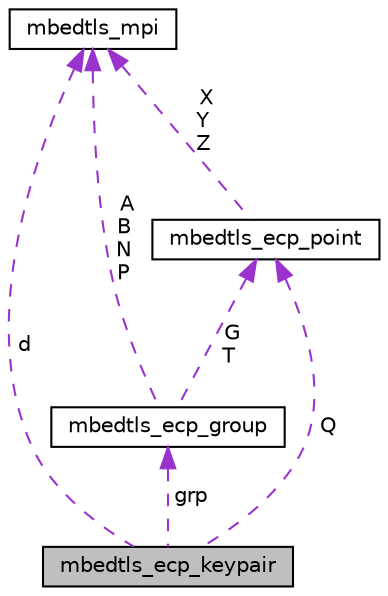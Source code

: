 digraph "mbedtls_ecp_keypair"
{
 // LATEX_PDF_SIZE
  edge [fontname="Helvetica",fontsize="10",labelfontname="Helvetica",labelfontsize="10"];
  node [fontname="Helvetica",fontsize="10",shape=record];
  Node1 [label="mbedtls_ecp_keypair",height=0.2,width=0.4,color="black", fillcolor="grey75", style="filled", fontcolor="black",tooltip="The ECP key-pair structure."];
  Node2 -> Node1 [dir="back",color="darkorchid3",fontsize="10",style="dashed",label=" grp" ,fontname="Helvetica"];
  Node2 [label="mbedtls_ecp_group",height=0.2,width=0.4,color="black", fillcolor="white", style="filled",URL="$d3/d9c/structmbedtls__ecp__group.html",tooltip="The ECP group structure."];
  Node3 -> Node2 [dir="back",color="darkorchid3",fontsize="10",style="dashed",label=" G\nT" ,fontname="Helvetica"];
  Node3 [label="mbedtls_ecp_point",height=0.2,width=0.4,color="black", fillcolor="white", style="filled",URL="$dc/d5a/structmbedtls__ecp__point.html",tooltip="The ECP point structure, in Jacobian coordinates."];
  Node4 -> Node3 [dir="back",color="darkorchid3",fontsize="10",style="dashed",label=" X\nY\nZ" ,fontname="Helvetica"];
  Node4 [label="mbedtls_mpi",height=0.2,width=0.4,color="black", fillcolor="white", style="filled",URL="$d6/d11/structmbedtls__mpi.html",tooltip="MPI structure."];
  Node4 -> Node2 [dir="back",color="darkorchid3",fontsize="10",style="dashed",label=" A\nB\nN\nP" ,fontname="Helvetica"];
  Node3 -> Node1 [dir="back",color="darkorchid3",fontsize="10",style="dashed",label=" Q" ,fontname="Helvetica"];
  Node4 -> Node1 [dir="back",color="darkorchid3",fontsize="10",style="dashed",label=" d" ,fontname="Helvetica"];
}

